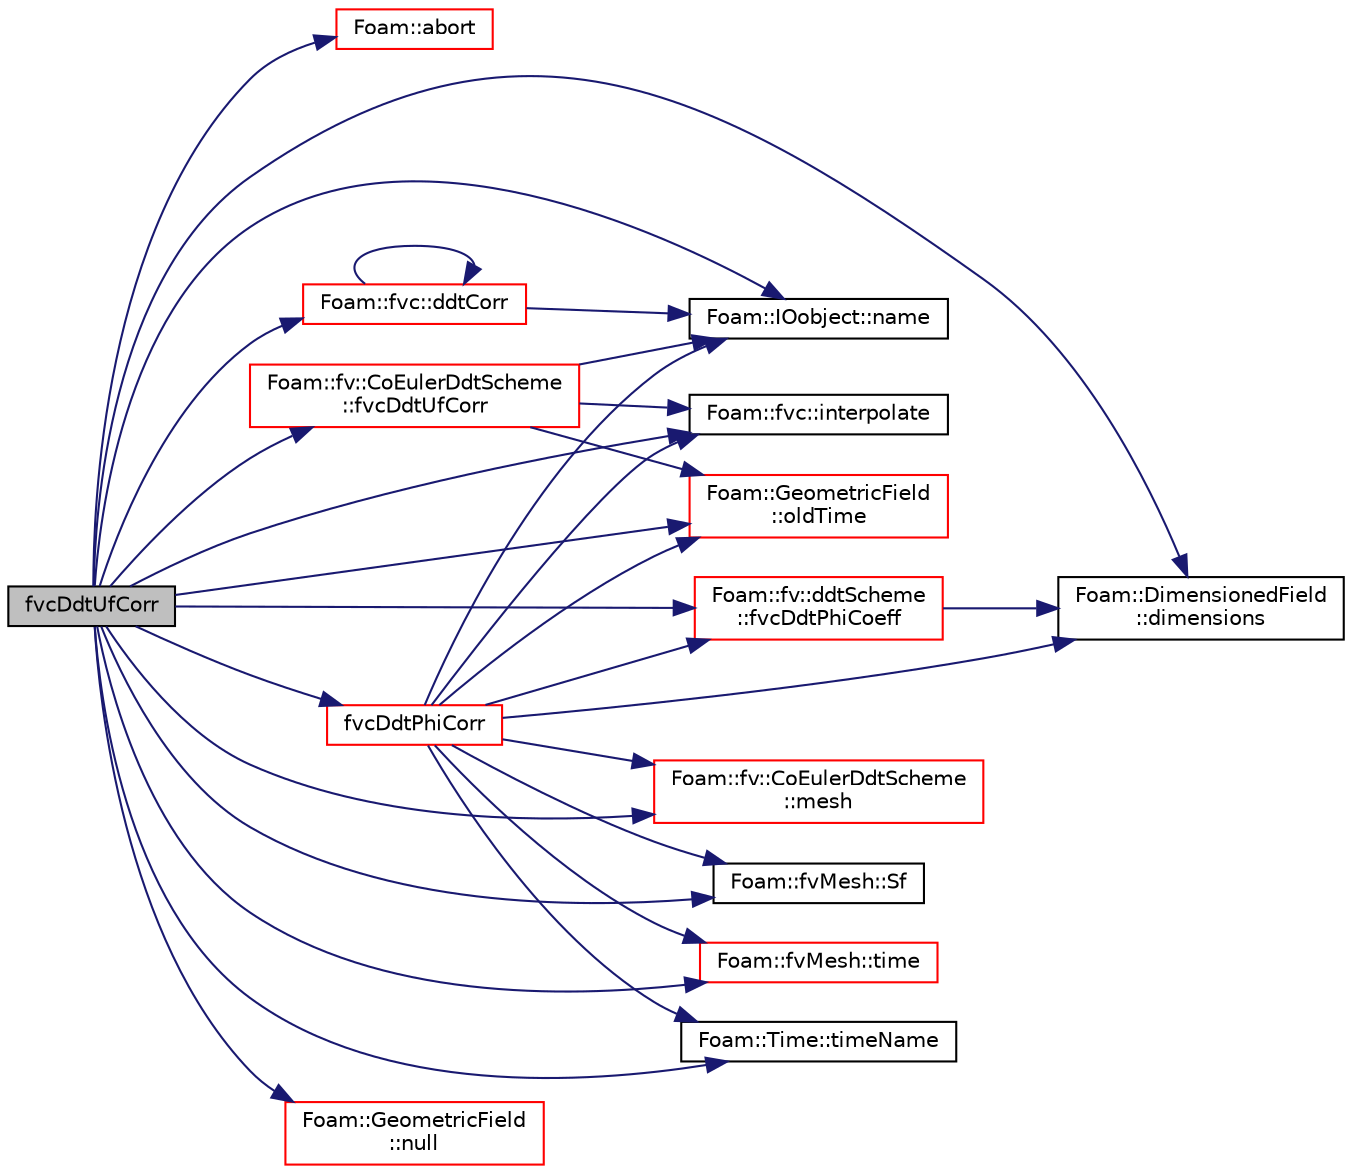 digraph "fvcDdtUfCorr"
{
  bgcolor="transparent";
  edge [fontname="Helvetica",fontsize="10",labelfontname="Helvetica",labelfontsize="10"];
  node [fontname="Helvetica",fontsize="10",shape=record];
  rankdir="LR";
  Node1 [label="fvcDdtUfCorr",height=0.2,width=0.4,color="black", fillcolor="grey75", style="filled", fontcolor="black"];
  Node1 -> Node2 [color="midnightblue",fontsize="10",style="solid",fontname="Helvetica"];
  Node2 [label="Foam::abort",height=0.2,width=0.4,color="red",URL="$a10758.html#a447107a607d03e417307c203fa5fb44b"];
  Node1 -> Node3 [color="midnightblue",fontsize="10",style="solid",fontname="Helvetica"];
  Node3 [label="Foam::fvc::ddtCorr",height=0.2,width=0.4,color="red",URL="$a10792.html#a62752eff998bc6e471deab75616e34d5"];
  Node3 -> Node4 [color="midnightblue",fontsize="10",style="solid",fontname="Helvetica"];
  Node4 [label="Foam::IOobject::name",height=0.2,width=0.4,color="black",URL="$a01181.html#a75b72488d2e82151b025744974919d5d",tooltip="Return name. "];
  Node3 -> Node3 [color="midnightblue",fontsize="10",style="solid",fontname="Helvetica"];
  Node1 -> Node5 [color="midnightblue",fontsize="10",style="solid",fontname="Helvetica"];
  Node5 [label="Foam::DimensionedField\l::dimensions",height=0.2,width=0.4,color="black",URL="$a00533.html#a6098093e7de06370342a85cfae8b31f5",tooltip="Return dimensions. "];
  Node1 -> Node6 [color="midnightblue",fontsize="10",style="solid",fontname="Helvetica"];
  Node6 [label="Foam::fv::ddtScheme\l::fvcDdtPhiCoeff",height=0.2,width=0.4,color="red",URL="$a00504.html#adaa5c26dbfd2851be994f2e32f3274d1"];
  Node6 -> Node5 [color="midnightblue",fontsize="10",style="solid",fontname="Helvetica"];
  Node1 -> Node7 [color="midnightblue",fontsize="10",style="solid",fontname="Helvetica"];
  Node7 [label="fvcDdtPhiCorr",height=0.2,width=0.4,color="red",URL="$a00435.html#a97d8b415a9dfae12e1a430b08297c478"];
  Node7 -> Node5 [color="midnightblue",fontsize="10",style="solid",fontname="Helvetica"];
  Node7 -> Node6 [color="midnightblue",fontsize="10",style="solid",fontname="Helvetica"];
  Node7 -> Node8 [color="midnightblue",fontsize="10",style="solid",fontname="Helvetica"];
  Node8 [label="Foam::fvc::interpolate",height=0.2,width=0.4,color="black",URL="$a10792.html#a768cc91e806b7278729a11134de57ecf",tooltip="Interpolate field onto faces using scheme given by Istream. "];
  Node7 -> Node9 [color="midnightblue",fontsize="10",style="solid",fontname="Helvetica"];
  Node9 [label="Foam::fv::CoEulerDdtScheme\l::mesh",height=0.2,width=0.4,color="red",URL="$a00311.html#a9687e6999ad5ae21072ec74623f049ff",tooltip="Return mesh reference. "];
  Node7 -> Node4 [color="midnightblue",fontsize="10",style="solid",fontname="Helvetica"];
  Node7 -> Node10 [color="midnightblue",fontsize="10",style="solid",fontname="Helvetica"];
  Node10 [label="Foam::GeometricField\l::oldTime",height=0.2,width=0.4,color="red",URL="$a00923.html#a590e4782d38c7bab9fc7d231aa6b5f3f",tooltip="Return old time field. "];
  Node7 -> Node11 [color="midnightblue",fontsize="10",style="solid",fontname="Helvetica"];
  Node11 [label="Foam::fvMesh::Sf",height=0.2,width=0.4,color="black",URL="$a00878.html#af12143fbad868b6e74ca00b7e97e84d6",tooltip="Return cell face area vectors. "];
  Node7 -> Node12 [color="midnightblue",fontsize="10",style="solid",fontname="Helvetica"];
  Node12 [label="Foam::fvMesh::time",height=0.2,width=0.4,color="red",URL="$a00878.html#a48fcf6de2789aff6b430b5fc1a05693f",tooltip="Return the top-level database. "];
  Node7 -> Node13 [color="midnightblue",fontsize="10",style="solid",fontname="Helvetica"];
  Node13 [label="Foam::Time::timeName",height=0.2,width=0.4,color="black",URL="$a02619.html#a5ae6a110de1b22323e19a46943c7f0c1",tooltip="Return time name of given scalar time. "];
  Node1 -> Node14 [color="midnightblue",fontsize="10",style="solid",fontname="Helvetica"];
  Node14 [label="Foam::fv::CoEulerDdtScheme\l::fvcDdtUfCorr",height=0.2,width=0.4,color="red",URL="$a00311.html#a08cbec5ced869c7c2325e049742bec85"];
  Node14 -> Node8 [color="midnightblue",fontsize="10",style="solid",fontname="Helvetica"];
  Node14 -> Node4 [color="midnightblue",fontsize="10",style="solid",fontname="Helvetica"];
  Node14 -> Node10 [color="midnightblue",fontsize="10",style="solid",fontname="Helvetica"];
  Node1 -> Node8 [color="midnightblue",fontsize="10",style="solid",fontname="Helvetica"];
  Node1 -> Node9 [color="midnightblue",fontsize="10",style="solid",fontname="Helvetica"];
  Node1 -> Node4 [color="midnightblue",fontsize="10",style="solid",fontname="Helvetica"];
  Node1 -> Node15 [color="midnightblue",fontsize="10",style="solid",fontname="Helvetica"];
  Node15 [label="Foam::GeometricField\l::null",height=0.2,width=0.4,color="red",URL="$a00923.html#ac8e78b2b70fc0c890aedf7cde2c712f1",tooltip="Return a null geometric field. "];
  Node1 -> Node10 [color="midnightblue",fontsize="10",style="solid",fontname="Helvetica"];
  Node1 -> Node11 [color="midnightblue",fontsize="10",style="solid",fontname="Helvetica"];
  Node1 -> Node12 [color="midnightblue",fontsize="10",style="solid",fontname="Helvetica"];
  Node1 -> Node13 [color="midnightblue",fontsize="10",style="solid",fontname="Helvetica"];
}
